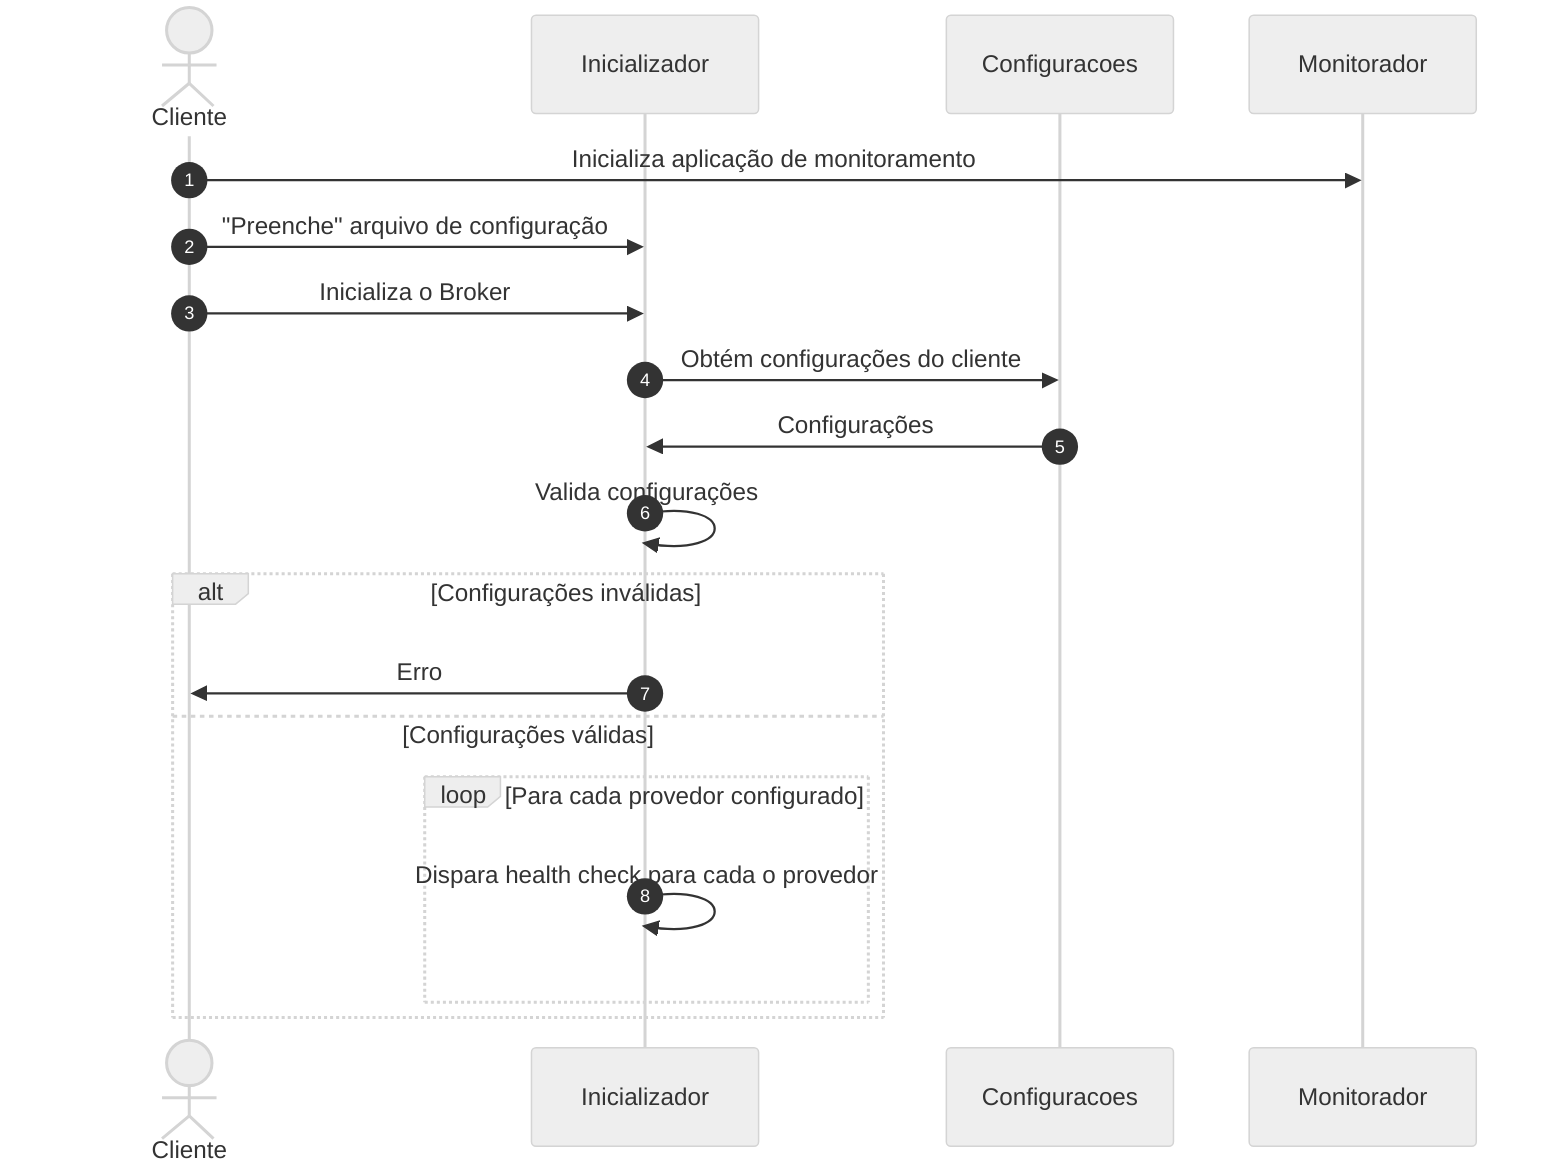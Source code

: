 %%{init: {'theme': 'neutral'}}%%

sequenceDiagram
    actor Cliente
    participant Inicializador
    participant Configuracoes
    participant Monitorador

    autonumber
    Cliente->> Monitorador: Inicializa aplicação de monitoramento
    Cliente->>Inicializador: "Preenche" arquivo de configuração
    Cliente->>Inicializador: Inicializa o Broker
    Inicializador->>Configuracoes: Obtém configurações do cliente
    Configuracoes->>Inicializador: Configurações
    Inicializador->>Inicializador: Valida configurações
    alt Configurações inválidas
        Inicializador->>Cliente: Erro
    else Configurações válidas
        loop Para cada provedor configurado
            Inicializador->>Inicializador: Dispara health check para cada o provedor
        end
    end
